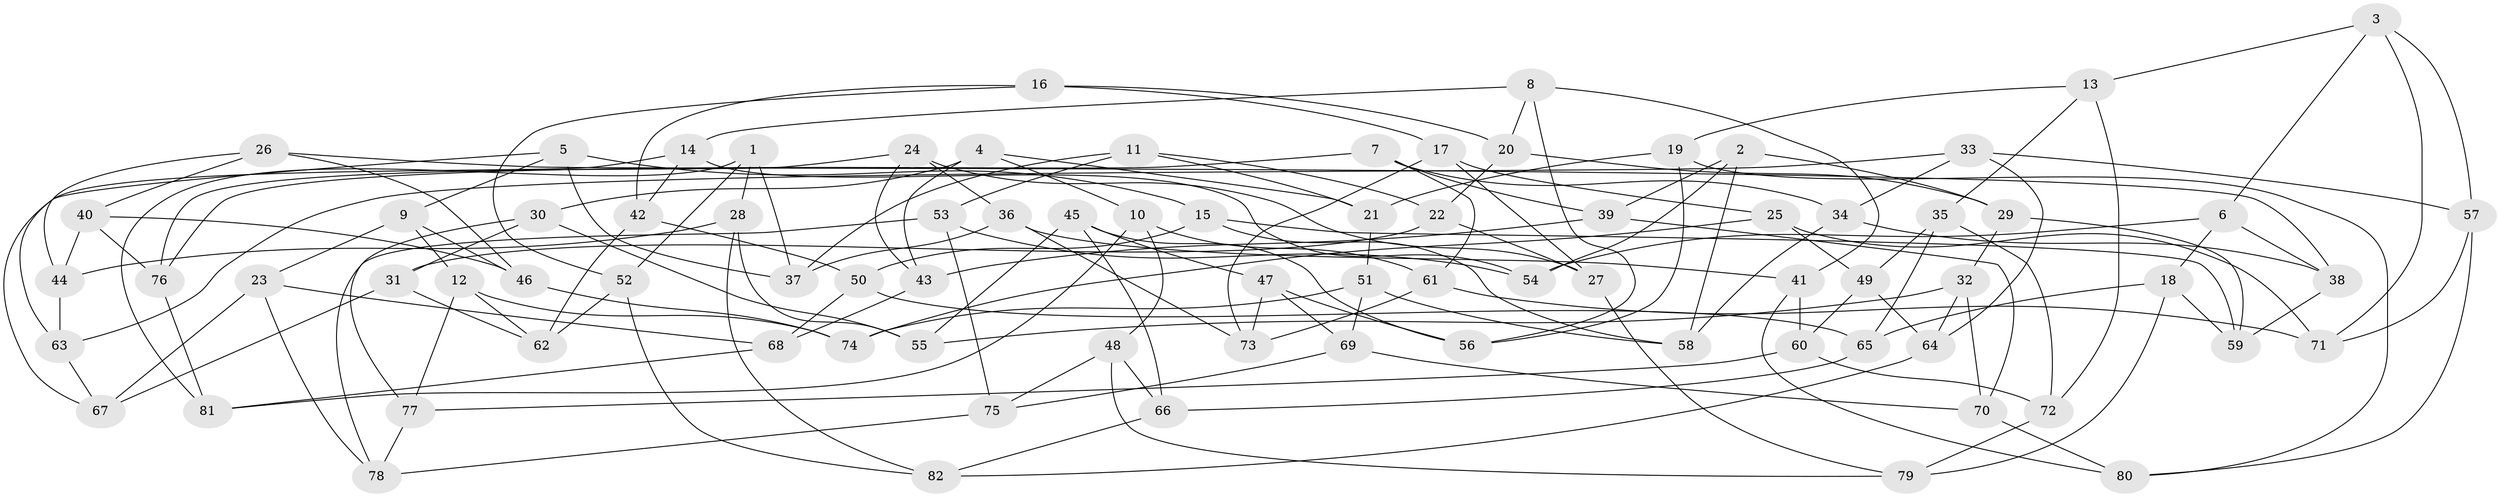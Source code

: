 // coarse degree distribution, {9: 0.23076923076923078, 6: 0.15384615384615385, 10: 0.11538461538461539, 7: 0.11538461538461539, 3: 0.038461538461538464, 5: 0.15384615384615385, 8: 0.038461538461538464, 4: 0.15384615384615385}
// Generated by graph-tools (version 1.1) at 2025/54/03/04/25 22:54:00]
// undirected, 82 vertices, 164 edges
graph export_dot {
  node [color=gray90,style=filled];
  1;
  2;
  3;
  4;
  5;
  6;
  7;
  8;
  9;
  10;
  11;
  12;
  13;
  14;
  15;
  16;
  17;
  18;
  19;
  20;
  21;
  22;
  23;
  24;
  25;
  26;
  27;
  28;
  29;
  30;
  31;
  32;
  33;
  34;
  35;
  36;
  37;
  38;
  39;
  40;
  41;
  42;
  43;
  44;
  45;
  46;
  47;
  48;
  49;
  50;
  51;
  52;
  53;
  54;
  55;
  56;
  57;
  58;
  59;
  60;
  61;
  62;
  63;
  64;
  65;
  66;
  67;
  68;
  69;
  70;
  71;
  72;
  73;
  74;
  75;
  76;
  77;
  78;
  79;
  80;
  81;
  82;
  1 -- 81;
  1 -- 28;
  1 -- 37;
  1 -- 52;
  2 -- 54;
  2 -- 39;
  2 -- 58;
  2 -- 29;
  3 -- 71;
  3 -- 6;
  3 -- 57;
  3 -- 13;
  4 -- 30;
  4 -- 10;
  4 -- 21;
  4 -- 43;
  5 -- 63;
  5 -- 9;
  5 -- 37;
  5 -- 15;
  6 -- 18;
  6 -- 38;
  6 -- 54;
  7 -- 61;
  7 -- 34;
  7 -- 39;
  7 -- 76;
  8 -- 20;
  8 -- 14;
  8 -- 41;
  8 -- 56;
  9 -- 23;
  9 -- 12;
  9 -- 46;
  10 -- 81;
  10 -- 61;
  10 -- 48;
  11 -- 53;
  11 -- 22;
  11 -- 37;
  11 -- 21;
  12 -- 62;
  12 -- 74;
  12 -- 77;
  13 -- 72;
  13 -- 19;
  13 -- 35;
  14 -- 67;
  14 -- 54;
  14 -- 42;
  15 -- 58;
  15 -- 50;
  15 -- 59;
  16 -- 20;
  16 -- 42;
  16 -- 52;
  16 -- 17;
  17 -- 25;
  17 -- 27;
  17 -- 73;
  18 -- 79;
  18 -- 59;
  18 -- 65;
  19 -- 56;
  19 -- 80;
  19 -- 21;
  20 -- 29;
  20 -- 22;
  21 -- 51;
  22 -- 31;
  22 -- 27;
  23 -- 67;
  23 -- 68;
  23 -- 78;
  24 -- 43;
  24 -- 76;
  24 -- 27;
  24 -- 36;
  25 -- 71;
  25 -- 74;
  25 -- 49;
  26 -- 44;
  26 -- 46;
  26 -- 40;
  26 -- 38;
  27 -- 79;
  28 -- 82;
  28 -- 55;
  28 -- 44;
  29 -- 32;
  29 -- 59;
  30 -- 77;
  30 -- 55;
  30 -- 31;
  31 -- 62;
  31 -- 67;
  32 -- 64;
  32 -- 55;
  32 -- 70;
  33 -- 63;
  33 -- 34;
  33 -- 64;
  33 -- 57;
  34 -- 58;
  34 -- 38;
  35 -- 65;
  35 -- 72;
  35 -- 49;
  36 -- 37;
  36 -- 41;
  36 -- 73;
  38 -- 59;
  39 -- 70;
  39 -- 43;
  40 -- 46;
  40 -- 44;
  40 -- 76;
  41 -- 60;
  41 -- 80;
  42 -- 62;
  42 -- 50;
  43 -- 68;
  44 -- 63;
  45 -- 55;
  45 -- 56;
  45 -- 66;
  45 -- 47;
  46 -- 74;
  47 -- 69;
  47 -- 56;
  47 -- 73;
  48 -- 75;
  48 -- 79;
  48 -- 66;
  49 -- 60;
  49 -- 64;
  50 -- 68;
  50 -- 65;
  51 -- 58;
  51 -- 74;
  51 -- 69;
  52 -- 82;
  52 -- 62;
  53 -- 54;
  53 -- 78;
  53 -- 75;
  57 -- 80;
  57 -- 71;
  60 -- 72;
  60 -- 77;
  61 -- 71;
  61 -- 73;
  63 -- 67;
  64 -- 82;
  65 -- 66;
  66 -- 82;
  68 -- 81;
  69 -- 70;
  69 -- 75;
  70 -- 80;
  72 -- 79;
  75 -- 78;
  76 -- 81;
  77 -- 78;
}
